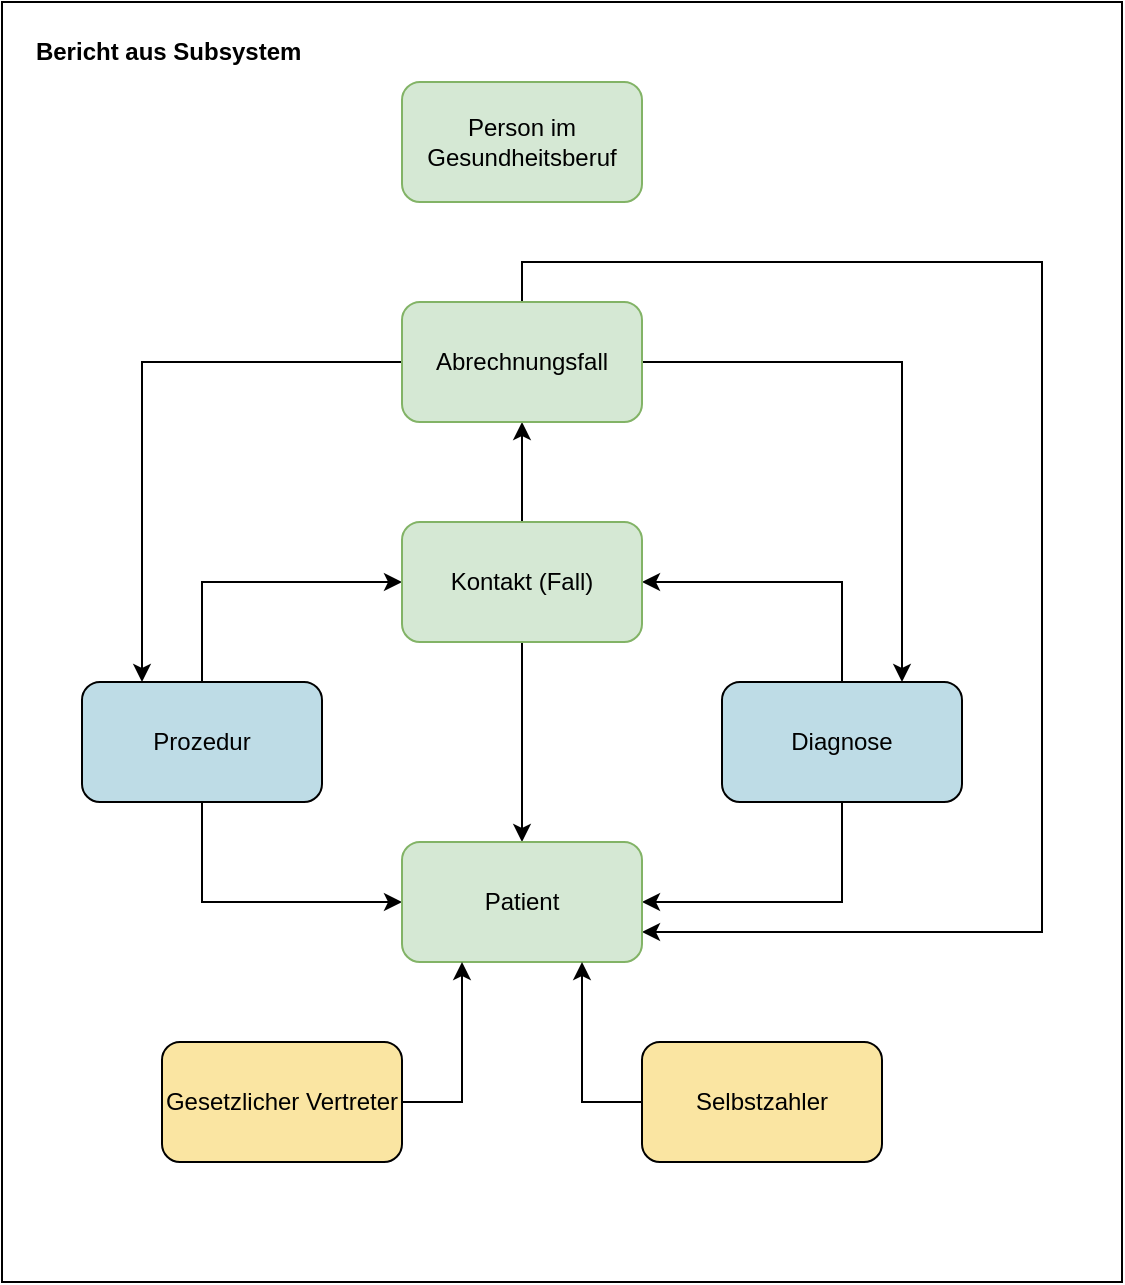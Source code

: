 <mxfile version="17.1.0" type="device"><diagram id="GEynWf5i7sN6g8vhte-Q" name="Page-1"><mxGraphModel dx="946" dy="531" grid="1" gridSize="10" guides="1" tooltips="1" connect="1" arrows="1" fold="1" page="1" pageScale="1" pageWidth="827" pageHeight="1169" math="0" shadow="0"><root><mxCell id="0"/><mxCell id="1" parent="0"/><mxCell id="1LZKcDUepjhlEHiejFcH-2" value="Person im Gesundheitsberuf" style="rounded=1;whiteSpace=wrap;html=1;fillColor=#d5e8d4;strokeColor=#82b366;" vertex="1" parent="1"><mxGeometry x="280" y="120" width="120" height="60" as="geometry"/></mxCell><mxCell id="1LZKcDUepjhlEHiejFcH-12" style="edgeStyle=orthogonalEdgeStyle;rounded=0;orthogonalLoop=1;jettySize=auto;html=1;exitX=0.5;exitY=1;exitDx=0;exitDy=0;entryX=0;entryY=0.5;entryDx=0;entryDy=0;" edge="1" parent="1" source="1LZKcDUepjhlEHiejFcH-3" target="1LZKcDUepjhlEHiejFcH-7"><mxGeometry relative="1" as="geometry"/></mxCell><mxCell id="1LZKcDUepjhlEHiejFcH-20" style="edgeStyle=orthogonalEdgeStyle;rounded=0;orthogonalLoop=1;jettySize=auto;html=1;exitX=0.5;exitY=0;exitDx=0;exitDy=0;entryX=0;entryY=0.5;entryDx=0;entryDy=0;" edge="1" parent="1" source="1LZKcDUepjhlEHiejFcH-3" target="1LZKcDUepjhlEHiejFcH-5"><mxGeometry relative="1" as="geometry"/></mxCell><mxCell id="1LZKcDUepjhlEHiejFcH-3" value="Prozedur" style="rounded=1;whiteSpace=wrap;html=1;fillColor=#BEDCE6;" vertex="1" parent="1"><mxGeometry x="120" y="420" width="120" height="60" as="geometry"/></mxCell><mxCell id="1LZKcDUepjhlEHiejFcH-15" style="edgeStyle=orthogonalEdgeStyle;rounded=0;orthogonalLoop=1;jettySize=auto;html=1;exitX=0.5;exitY=1;exitDx=0;exitDy=0;entryX=1;entryY=0.5;entryDx=0;entryDy=0;" edge="1" parent="1" source="1LZKcDUepjhlEHiejFcH-4" target="1LZKcDUepjhlEHiejFcH-7"><mxGeometry relative="1" as="geometry"/></mxCell><mxCell id="1LZKcDUepjhlEHiejFcH-21" style="edgeStyle=orthogonalEdgeStyle;rounded=0;orthogonalLoop=1;jettySize=auto;html=1;exitX=0.5;exitY=0;exitDx=0;exitDy=0;entryX=1;entryY=0.5;entryDx=0;entryDy=0;" edge="1" parent="1" source="1LZKcDUepjhlEHiejFcH-4" target="1LZKcDUepjhlEHiejFcH-5"><mxGeometry relative="1" as="geometry"/></mxCell><mxCell id="1LZKcDUepjhlEHiejFcH-4" value="Diagnose" style="rounded=1;whiteSpace=wrap;html=1;fillColor=#BEDCE6;" vertex="1" parent="1"><mxGeometry x="440" y="420" width="120" height="60" as="geometry"/></mxCell><mxCell id="1LZKcDUepjhlEHiejFcH-22" style="edgeStyle=orthogonalEdgeStyle;rounded=0;orthogonalLoop=1;jettySize=auto;html=1;exitX=0.5;exitY=0;exitDx=0;exitDy=0;entryX=0.5;entryY=1;entryDx=0;entryDy=0;" edge="1" parent="1" source="1LZKcDUepjhlEHiejFcH-5" target="1LZKcDUepjhlEHiejFcH-6"><mxGeometry relative="1" as="geometry"/></mxCell><mxCell id="1LZKcDUepjhlEHiejFcH-30" style="edgeStyle=orthogonalEdgeStyle;rounded=0;orthogonalLoop=1;jettySize=auto;html=1;exitX=0.5;exitY=1;exitDx=0;exitDy=0;" edge="1" parent="1" source="1LZKcDUepjhlEHiejFcH-5" target="1LZKcDUepjhlEHiejFcH-7"><mxGeometry relative="1" as="geometry"/></mxCell><mxCell id="1LZKcDUepjhlEHiejFcH-5" value="Kontakt (Fall)" style="rounded=1;whiteSpace=wrap;html=1;fillColor=#d5e8d4;strokeColor=#82b366;" vertex="1" parent="1"><mxGeometry x="280" y="340" width="120" height="60" as="geometry"/></mxCell><mxCell id="1LZKcDUepjhlEHiejFcH-23" style="edgeStyle=orthogonalEdgeStyle;rounded=0;orthogonalLoop=1;jettySize=auto;html=1;exitX=1;exitY=0.5;exitDx=0;exitDy=0;entryX=0.75;entryY=0;entryDx=0;entryDy=0;" edge="1" parent="1" source="1LZKcDUepjhlEHiejFcH-6" target="1LZKcDUepjhlEHiejFcH-4"><mxGeometry relative="1" as="geometry"/></mxCell><mxCell id="1LZKcDUepjhlEHiejFcH-29" style="edgeStyle=orthogonalEdgeStyle;rounded=0;orthogonalLoop=1;jettySize=auto;html=1;exitX=0.5;exitY=0;exitDx=0;exitDy=0;entryX=1;entryY=0.75;entryDx=0;entryDy=0;" edge="1" parent="1" source="1LZKcDUepjhlEHiejFcH-6" target="1LZKcDUepjhlEHiejFcH-7"><mxGeometry relative="1" as="geometry"><mxPoint x="660" y="570" as="targetPoint"/><Array as="points"><mxPoint x="340" y="210"/><mxPoint x="600" y="210"/><mxPoint x="600" y="545"/></Array></mxGeometry></mxCell><mxCell id="1LZKcDUepjhlEHiejFcH-33" style="edgeStyle=orthogonalEdgeStyle;rounded=0;orthogonalLoop=1;jettySize=auto;html=1;exitX=0;exitY=0.5;exitDx=0;exitDy=0;entryX=0.25;entryY=0;entryDx=0;entryDy=0;" edge="1" parent="1" source="1LZKcDUepjhlEHiejFcH-6" target="1LZKcDUepjhlEHiejFcH-3"><mxGeometry relative="1" as="geometry"/></mxCell><mxCell id="1LZKcDUepjhlEHiejFcH-6" value="Abrechnungsfall" style="rounded=1;whiteSpace=wrap;html=1;fillColor=#d5e8d4;strokeColor=#82b366;" vertex="1" parent="1"><mxGeometry x="280" y="230" width="120" height="60" as="geometry"/></mxCell><mxCell id="1LZKcDUepjhlEHiejFcH-7" value="Patient" style="rounded=1;whiteSpace=wrap;html=1;fillColor=#d5e8d4;strokeColor=#82b366;" vertex="1" parent="1"><mxGeometry x="280" y="500" width="120" height="60" as="geometry"/></mxCell><mxCell id="1LZKcDUepjhlEHiejFcH-13" style="edgeStyle=orthogonalEdgeStyle;rounded=0;orthogonalLoop=1;jettySize=auto;html=1;exitX=1;exitY=0.5;exitDx=0;exitDy=0;entryX=0.25;entryY=1;entryDx=0;entryDy=0;" edge="1" parent="1" source="1LZKcDUepjhlEHiejFcH-8" target="1LZKcDUepjhlEHiejFcH-7"><mxGeometry relative="1" as="geometry"/></mxCell><mxCell id="1LZKcDUepjhlEHiejFcH-8" value="Gesetzlicher Vertreter" style="rounded=1;whiteSpace=wrap;html=1;fillColor=#FAE5A2;" vertex="1" parent="1"><mxGeometry x="160" y="600" width="120" height="60" as="geometry"/></mxCell><mxCell id="1LZKcDUepjhlEHiejFcH-14" style="edgeStyle=orthogonalEdgeStyle;rounded=0;orthogonalLoop=1;jettySize=auto;html=1;exitX=0;exitY=0.5;exitDx=0;exitDy=0;entryX=0.75;entryY=1;entryDx=0;entryDy=0;" edge="1" parent="1" source="1LZKcDUepjhlEHiejFcH-9" target="1LZKcDUepjhlEHiejFcH-7"><mxGeometry relative="1" as="geometry"/></mxCell><mxCell id="1LZKcDUepjhlEHiejFcH-9" value="Selbstzahler" style="rounded=1;whiteSpace=wrap;html=1;strokeColor=#000000;fillColor=#FAE5A2;" vertex="1" parent="1"><mxGeometry x="400" y="600" width="120" height="60" as="geometry"/></mxCell><mxCell id="1LZKcDUepjhlEHiejFcH-35" value="" style="rounded=0;whiteSpace=wrap;html=1;strokeColor=#000000;fillColor=none;" vertex="1" parent="1"><mxGeometry x="80" y="80" width="560" height="640" as="geometry"/></mxCell><mxCell id="1LZKcDUepjhlEHiejFcH-36" value="Bericht aus Subsystem&amp;nbsp;" style="text;html=1;strokeColor=none;fillColor=none;align=center;verticalAlign=middle;whiteSpace=wrap;rounded=0;fontStyle=1" vertex="1" parent="1"><mxGeometry x="90" y="90" width="150" height="30" as="geometry"/></mxCell></root></mxGraphModel></diagram></mxfile>